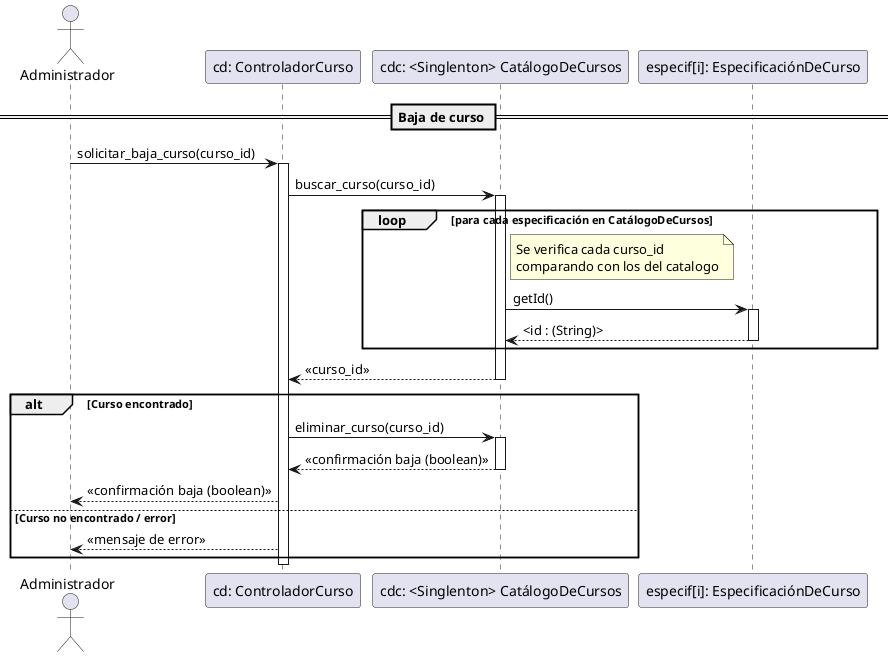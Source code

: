 @startuml
actor Administrador

participant "cd: ControladorCurso" as CC
participant "cdc: <Singlenton> CatálogoDeCursos" as Cat
participant "especif[i]: EspecificaciónDeCurso" as Esp

== Baja de curso ==
Administrador -> CC : solicitar_baja_curso(curso_id)
activate CC

CC -> Cat : buscar_curso(curso_id)
activate Cat

loop para cada especificación en CatálogoDeCursos
    note right of Cat
        Se verifica cada curso_id 
        comparando con los del catalogo
    end note
    Cat -> Esp : getId()
    activate Esp
    Esp --> Cat : <id : (String)>
    deactivate Esp
end

Cat --> CC : <<curso_id>>
deactivate Cat

alt Curso encontrado
    CC -> Cat : eliminar_curso(curso_id)
    activate Cat
    Cat --> CC : <<confirmación baja (boolean)>>
    deactivate Cat
    CC --> Administrador : <<confirmación baja (boolean)>>
else Curso no encontrado / error
    CC --> Administrador : <<mensaje de error>>
end

deactivate CC
@enduml